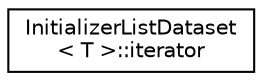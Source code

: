 digraph "Graphical Class Hierarchy"
{
 // LATEX_PDF_SIZE
  edge [fontname="Helvetica",fontsize="10",labelfontname="Helvetica",labelfontsize="10"];
  node [fontname="Helvetica",fontsize="10",shape=record];
  rankdir="LR";
  Node0 [label="InitializerListDataset\l\< T \>::iterator",height=0.2,width=0.4,color="black", fillcolor="white", style="filled",URL="$structarm__compute_1_1test_1_1framework_1_1dataset_1_1_initializer_list_dataset_1_1iterator.xhtml",tooltip="Iterator for the dataset."];
}
